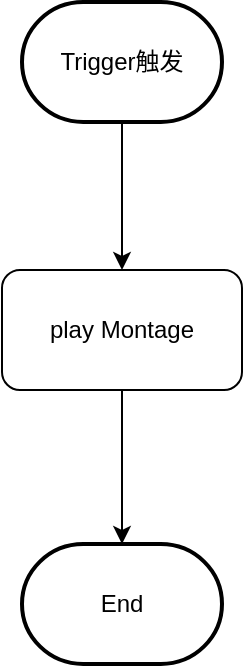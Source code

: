 <mxfile version="21.2.9" type="github">
  <diagram name="第 1 页" id="W2D0JeOxkUditP7dJbRR">
    <mxGraphModel dx="1185" dy="642" grid="0" gridSize="10" guides="1" tooltips="1" connect="1" arrows="1" fold="1" page="0" pageScale="1" pageWidth="827" pageHeight="1169" math="0" shadow="0">
      <root>
        <mxCell id="0" />
        <mxCell id="1" parent="0" />
        <mxCell id="kBFMugo4rH3bvR0RnfEy-7" style="edgeStyle=orthogonalEdgeStyle;rounded=0;orthogonalLoop=1;jettySize=auto;html=1;exitX=0.5;exitY=1;exitDx=0;exitDy=0;entryX=0.5;entryY=0;entryDx=0;entryDy=0;entryPerimeter=0;" parent="1" source="kBFMugo4rH3bvR0RnfEy-1" target="kBFMugo4rH3bvR0RnfEy-8" edge="1">
          <mxGeometry relative="1" as="geometry">
            <mxPoint x="440" y="321" as="targetPoint" />
          </mxGeometry>
        </mxCell>
        <mxCell id="kBFMugo4rH3bvR0RnfEy-1" value="play Montage" style="rounded=1;whiteSpace=wrap;html=1;" parent="1" vertex="1">
          <mxGeometry x="380" y="199" width="120" height="60" as="geometry" />
        </mxCell>
        <mxCell id="kBFMugo4rH3bvR0RnfEy-5" style="edgeStyle=orthogonalEdgeStyle;rounded=0;orthogonalLoop=1;jettySize=auto;html=1;exitX=0.5;exitY=1;exitDx=0;exitDy=0;exitPerimeter=0;" parent="1" source="kBFMugo4rH3bvR0RnfEy-2" edge="1" target="kBFMugo4rH3bvR0RnfEy-1">
          <mxGeometry relative="1" as="geometry">
            <mxPoint x="440" y="210" as="targetPoint" />
          </mxGeometry>
        </mxCell>
        <mxCell id="kBFMugo4rH3bvR0RnfEy-2" value="Trigger触发" style="strokeWidth=2;html=1;shape=mxgraph.flowchart.terminator;whiteSpace=wrap;" parent="1" vertex="1">
          <mxGeometry x="390" y="65" width="100" height="60" as="geometry" />
        </mxCell>
        <mxCell id="kBFMugo4rH3bvR0RnfEy-8" value="End" style="strokeWidth=2;html=1;shape=mxgraph.flowchart.terminator;whiteSpace=wrap;" parent="1" vertex="1">
          <mxGeometry x="390" y="336" width="100" height="60" as="geometry" />
        </mxCell>
      </root>
    </mxGraphModel>
  </diagram>
</mxfile>
